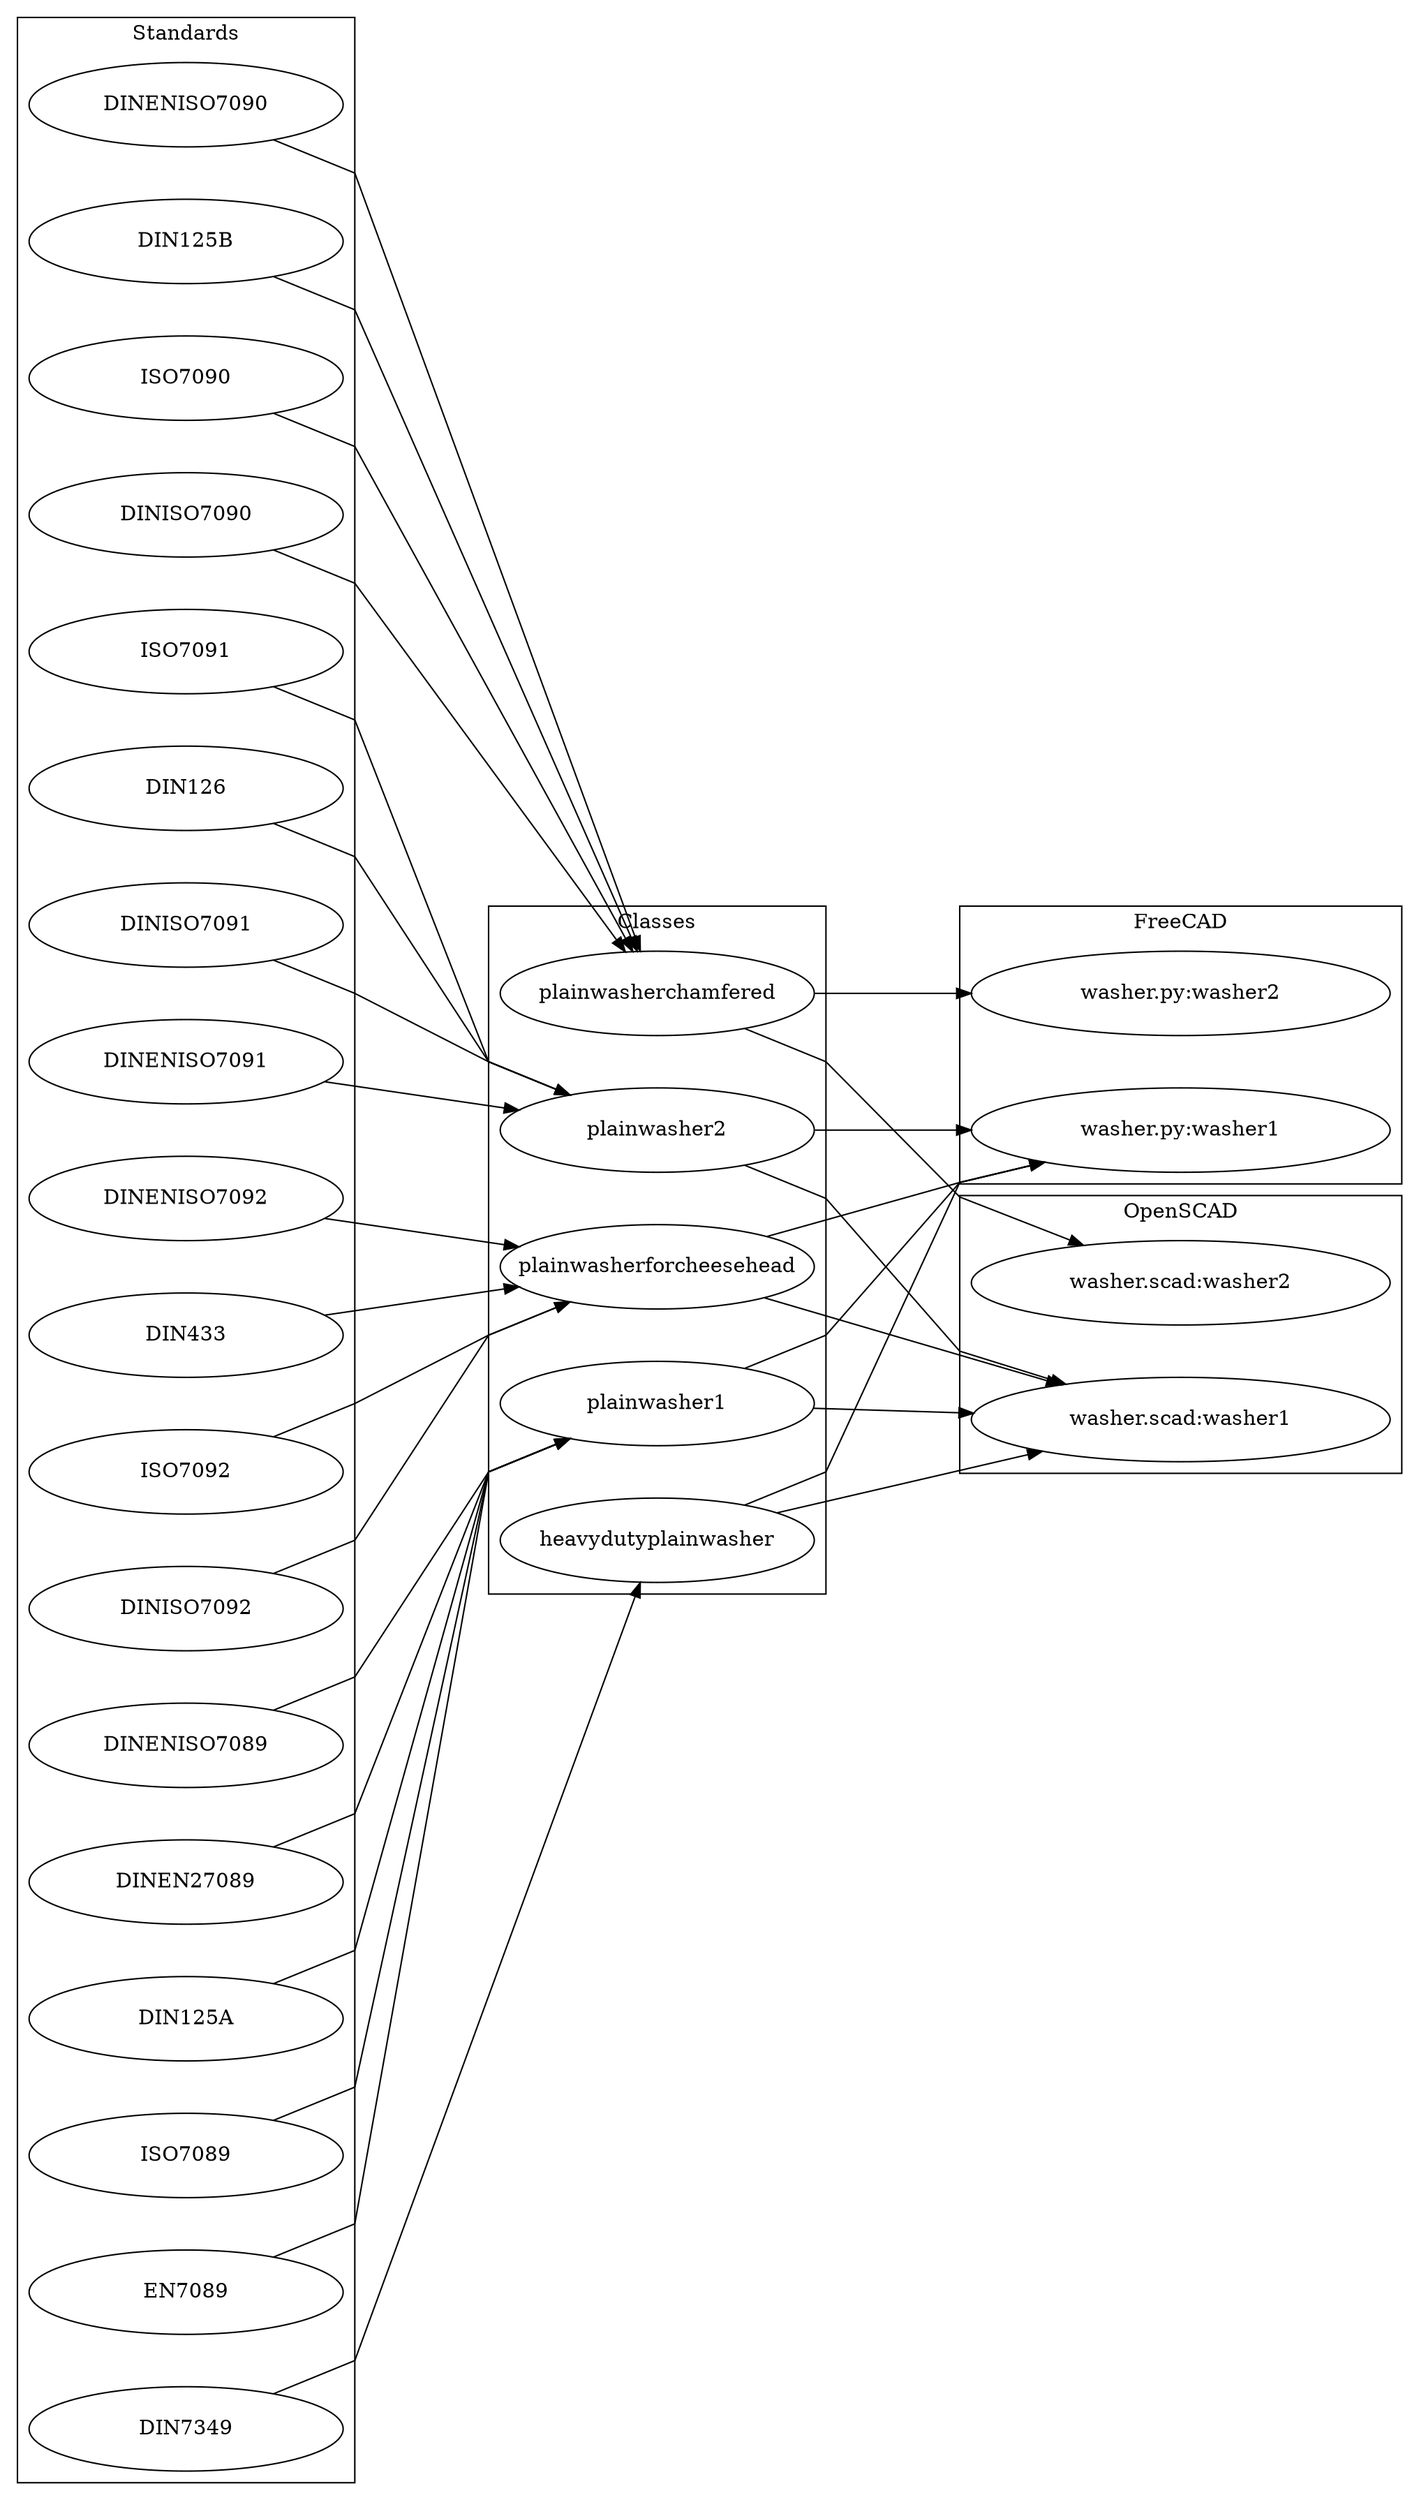 digraph G {rankdir=LR; nodesep=0.5; ranksep=1.5;splines=polyline;
subgraph cluster_cl {
label="Classes";
"plainwasher1" [width=3, height=0.8, fixedsize=true];
"plainwasherchamfered" [width=3, height=0.8, fixedsize=true];
"plainwasher2" [width=3, height=0.8, fixedsize=true];
"plainwasherforcheesehead" [width=3, height=0.8, fixedsize=true];
"heavydutyplainwasher" [width=3, height=0.8, fixedsize=true];
}
subgraph cluster_std {
label="Standards";
"ISO7089" [width=3, height=0.8, fixedsize=true];
"EN7089" [width=3, height=0.8, fixedsize=true];
"DINENISO7089" [width=3, height=0.8, fixedsize=true];
"DINEN27089" [width=3, height=0.8, fixedsize=true];
"DIN125A" [width=3, height=0.8, fixedsize=true];
"ISO7090" [width=3, height=0.8, fixedsize=true];
"DINISO7090" [width=3, height=0.8, fixedsize=true];
"DINENISO7090" [width=3, height=0.8, fixedsize=true];
"DIN125B" [width=3, height=0.8, fixedsize=true];
"DIN126" [width=3, height=0.8, fixedsize=true];
"DINISO7091" [width=3, height=0.8, fixedsize=true];
"DINENISO7091" [width=3, height=0.8, fixedsize=true];
"ISO7091" [width=3, height=0.8, fixedsize=true];
"DIN433" [width=3, height=0.8, fixedsize=true];
"ISO7092" [width=3, height=0.8, fixedsize=true];
"DINISO7092" [width=3, height=0.8, fixedsize=true];
"DINENISO7092" [width=3, height=0.8, fixedsize=true];
"DIN7349" [width=3, height=0.8, fixedsize=true];
}
subgraph cluster_fcd {
label="FreeCAD";
"washer.py:washer1" [width=4, height=0.8, fixedsize=true];
"washer.py:washer2" [width=4, height=0.8, fixedsize=true];
"washer.py:washer1" [width=4, height=0.8, fixedsize=true];
"washer.py:washer1" [width=4, height=0.8, fixedsize=true];
"washer.py:washer1" [width=4, height=0.8, fixedsize=true];
}
subgraph cluster_ocd {
label="OpenSCAD";
"washer.scad:washer1" [width=4, height=0.8, fixedsize=true];
"washer.scad:washer2" [width=4, height=0.8, fixedsize=true];
"washer.scad:washer1" [width=4, height=0.8, fixedsize=true];
"washer.scad:washer1" [width=4, height=0.8, fixedsize=true];
"washer.scad:washer1" [width=4, height=0.8, fixedsize=true];
}
"plainwasher1" -> "washer.py:washer1";
"plainwasher1" -> "washer.scad:washer1";
"ISO7089" -> "plainwasher1";
"EN7089" -> "plainwasher1";
"DINENISO7089" -> "plainwasher1";
"DINEN27089" -> "plainwasher1";
"DIN125A" -> "plainwasher1";
"plainwasherchamfered" -> "washer.py:washer2";
"plainwasherchamfered" -> "washer.scad:washer2";
"ISO7090" -> "plainwasherchamfered";
"DINISO7090" -> "plainwasherchamfered";
"DINENISO7090" -> "plainwasherchamfered";
"DIN125B" -> "plainwasherchamfered";
"plainwasher2" -> "washer.py:washer1";
"plainwasher2" -> "washer.scad:washer1";
"DIN126" -> "plainwasher2";
"DINISO7091" -> "plainwasher2";
"DINENISO7091" -> "plainwasher2";
"ISO7091" -> "plainwasher2";
"plainwasherforcheesehead" -> "washer.py:washer1";
"plainwasherforcheesehead" -> "washer.scad:washer1";
"DIN433" -> "plainwasherforcheesehead";
"ISO7092" -> "plainwasherforcheesehead";
"DINISO7092" -> "plainwasherforcheesehead";
"DINENISO7092" -> "plainwasherforcheesehead";
"heavydutyplainwasher" -> "washer.py:washer1";
"heavydutyplainwasher" -> "washer.scad:washer1";
"DIN7349" -> "heavydutyplainwasher";}
